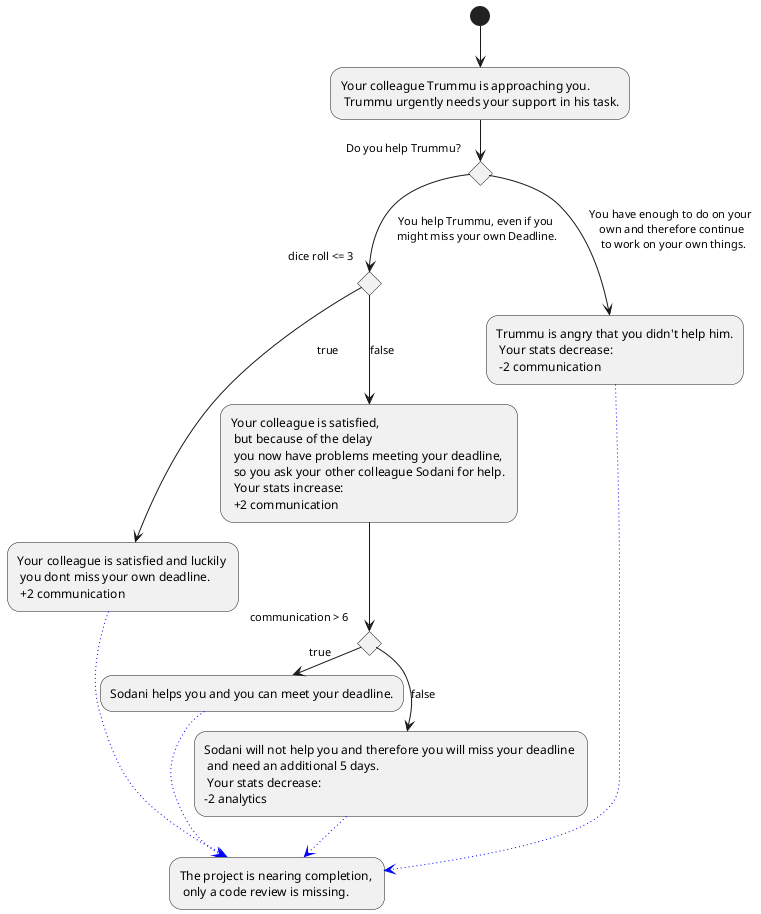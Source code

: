 @startuml
(*) --> "Your colleague Trummu is approaching you.\n Trummu urgently needs your support in his task."
if "Do you help Trummu?" then 
--> [You help Trummu, even if you\n might miss your own Deadline.] if "dice roll <= 3" then
--> [true] "Your colleague is satisfied and luckily \n you dont miss your own deadline. \n +2 communication" as helpNoProblem
else
--> [false] "Your colleague is satisfied, \n but because of the delay \n you now have problems meeting your deadline, \n so you ask your other colleague Sodani for help. \n Your stats increase: \n +2 communication"
if "communication > 6" then 
-right-> [true] "Sodani helps you and you can meet your deadline." as getHelp
else
--> [false] "Sodani will not help you and therefore you will miss your deadline \n and need an additional 5 days. \n Your stats decrease: \n-2 analytics"
-[#blue,dotted]-> "The project is nearing completion, \n only a code review is missing." as ende
endif
endif
else
--> [You have enough to do on your \n own and therefore continue \n to work on your own things.] "Trummu is angry that you didn't help him.\n Your stats decrease: \n -2 communication" as noHelp
endif
helpNoProblem -[#blue,dotted]-> ende
getHelp -[#blue,dotted]-> ende
noHelp -[#blue,dotted]-> ende
@enduml
